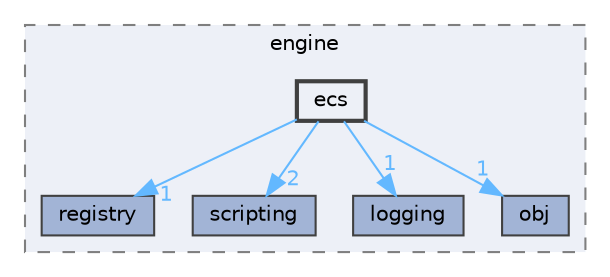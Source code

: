 digraph "techstorm/engine/ecs"
{
 // LATEX_PDF_SIZE
  bgcolor="transparent";
  edge [fontname=Helvetica,fontsize=10,labelfontname=Helvetica,labelfontsize=10];
  node [fontname=Helvetica,fontsize=10,shape=box,height=0.2,width=0.4];
  compound=true
  subgraph clusterdir_f0215e67d3150ee964ca241625d804af {
    graph [ bgcolor="#edf0f7", pencolor="grey50", label="engine", fontname=Helvetica,fontsize=10 style="filled,dashed", URL="dir_f0215e67d3150ee964ca241625d804af.html",tooltip=""]
  dir_1e4491d15b0e54037372023090152305 [label="registry", fillcolor="#a2b4d6", color="grey25", style="filled", URL="dir_1e4491d15b0e54037372023090152305.html",tooltip=""];
  dir_47b4cf51432fc7205f39cdfbcfc95044 [label="scripting", fillcolor="#a2b4d6", color="grey25", style="filled", URL="dir_47b4cf51432fc7205f39cdfbcfc95044.html",tooltip=""];
  dir_add3ec58a8d1482a0bb05357d09cb24a [label="logging", fillcolor="#a2b4d6", color="grey25", style="filled", URL="dir_add3ec58a8d1482a0bb05357d09cb24a.html",tooltip=""];
  dir_ca9f7307ed4309771a1cb2e0b43f56db [label="obj", fillcolor="#a2b4d6", color="grey25", style="filled", URL="dir_ca9f7307ed4309771a1cb2e0b43f56db.html",tooltip=""];
  dir_837b183a4b20f27b2048c6bddbca2344 [label="ecs", fillcolor="#edf0f7", color="grey25", style="filled,bold", URL="dir_837b183a4b20f27b2048c6bddbca2344.html",tooltip=""];
  }
  dir_837b183a4b20f27b2048c6bddbca2344->dir_1e4491d15b0e54037372023090152305 [headlabel="1", labeldistance=1.5 headhref="dir_000032_000098.html" href="dir_000032_000098.html" color="steelblue1" fontcolor="steelblue1"];
  dir_837b183a4b20f27b2048c6bddbca2344->dir_47b4cf51432fc7205f39cdfbcfc95044 [headlabel="2", labeldistance=1.5 headhref="dir_000032_000108.html" href="dir_000032_000108.html" color="steelblue1" fontcolor="steelblue1"];
  dir_837b183a4b20f27b2048c6bddbca2344->dir_add3ec58a8d1482a0bb05357d09cb24a [headlabel="1", labeldistance=1.5 headhref="dir_000032_000068.html" href="dir_000032_000068.html" color="steelblue1" fontcolor="steelblue1"];
  dir_837b183a4b20f27b2048c6bddbca2344->dir_ca9f7307ed4309771a1cb2e0b43f56db [headlabel="1", labeldistance=1.5 headhref="dir_000032_000079.html" href="dir_000032_000079.html" color="steelblue1" fontcolor="steelblue1"];
}
